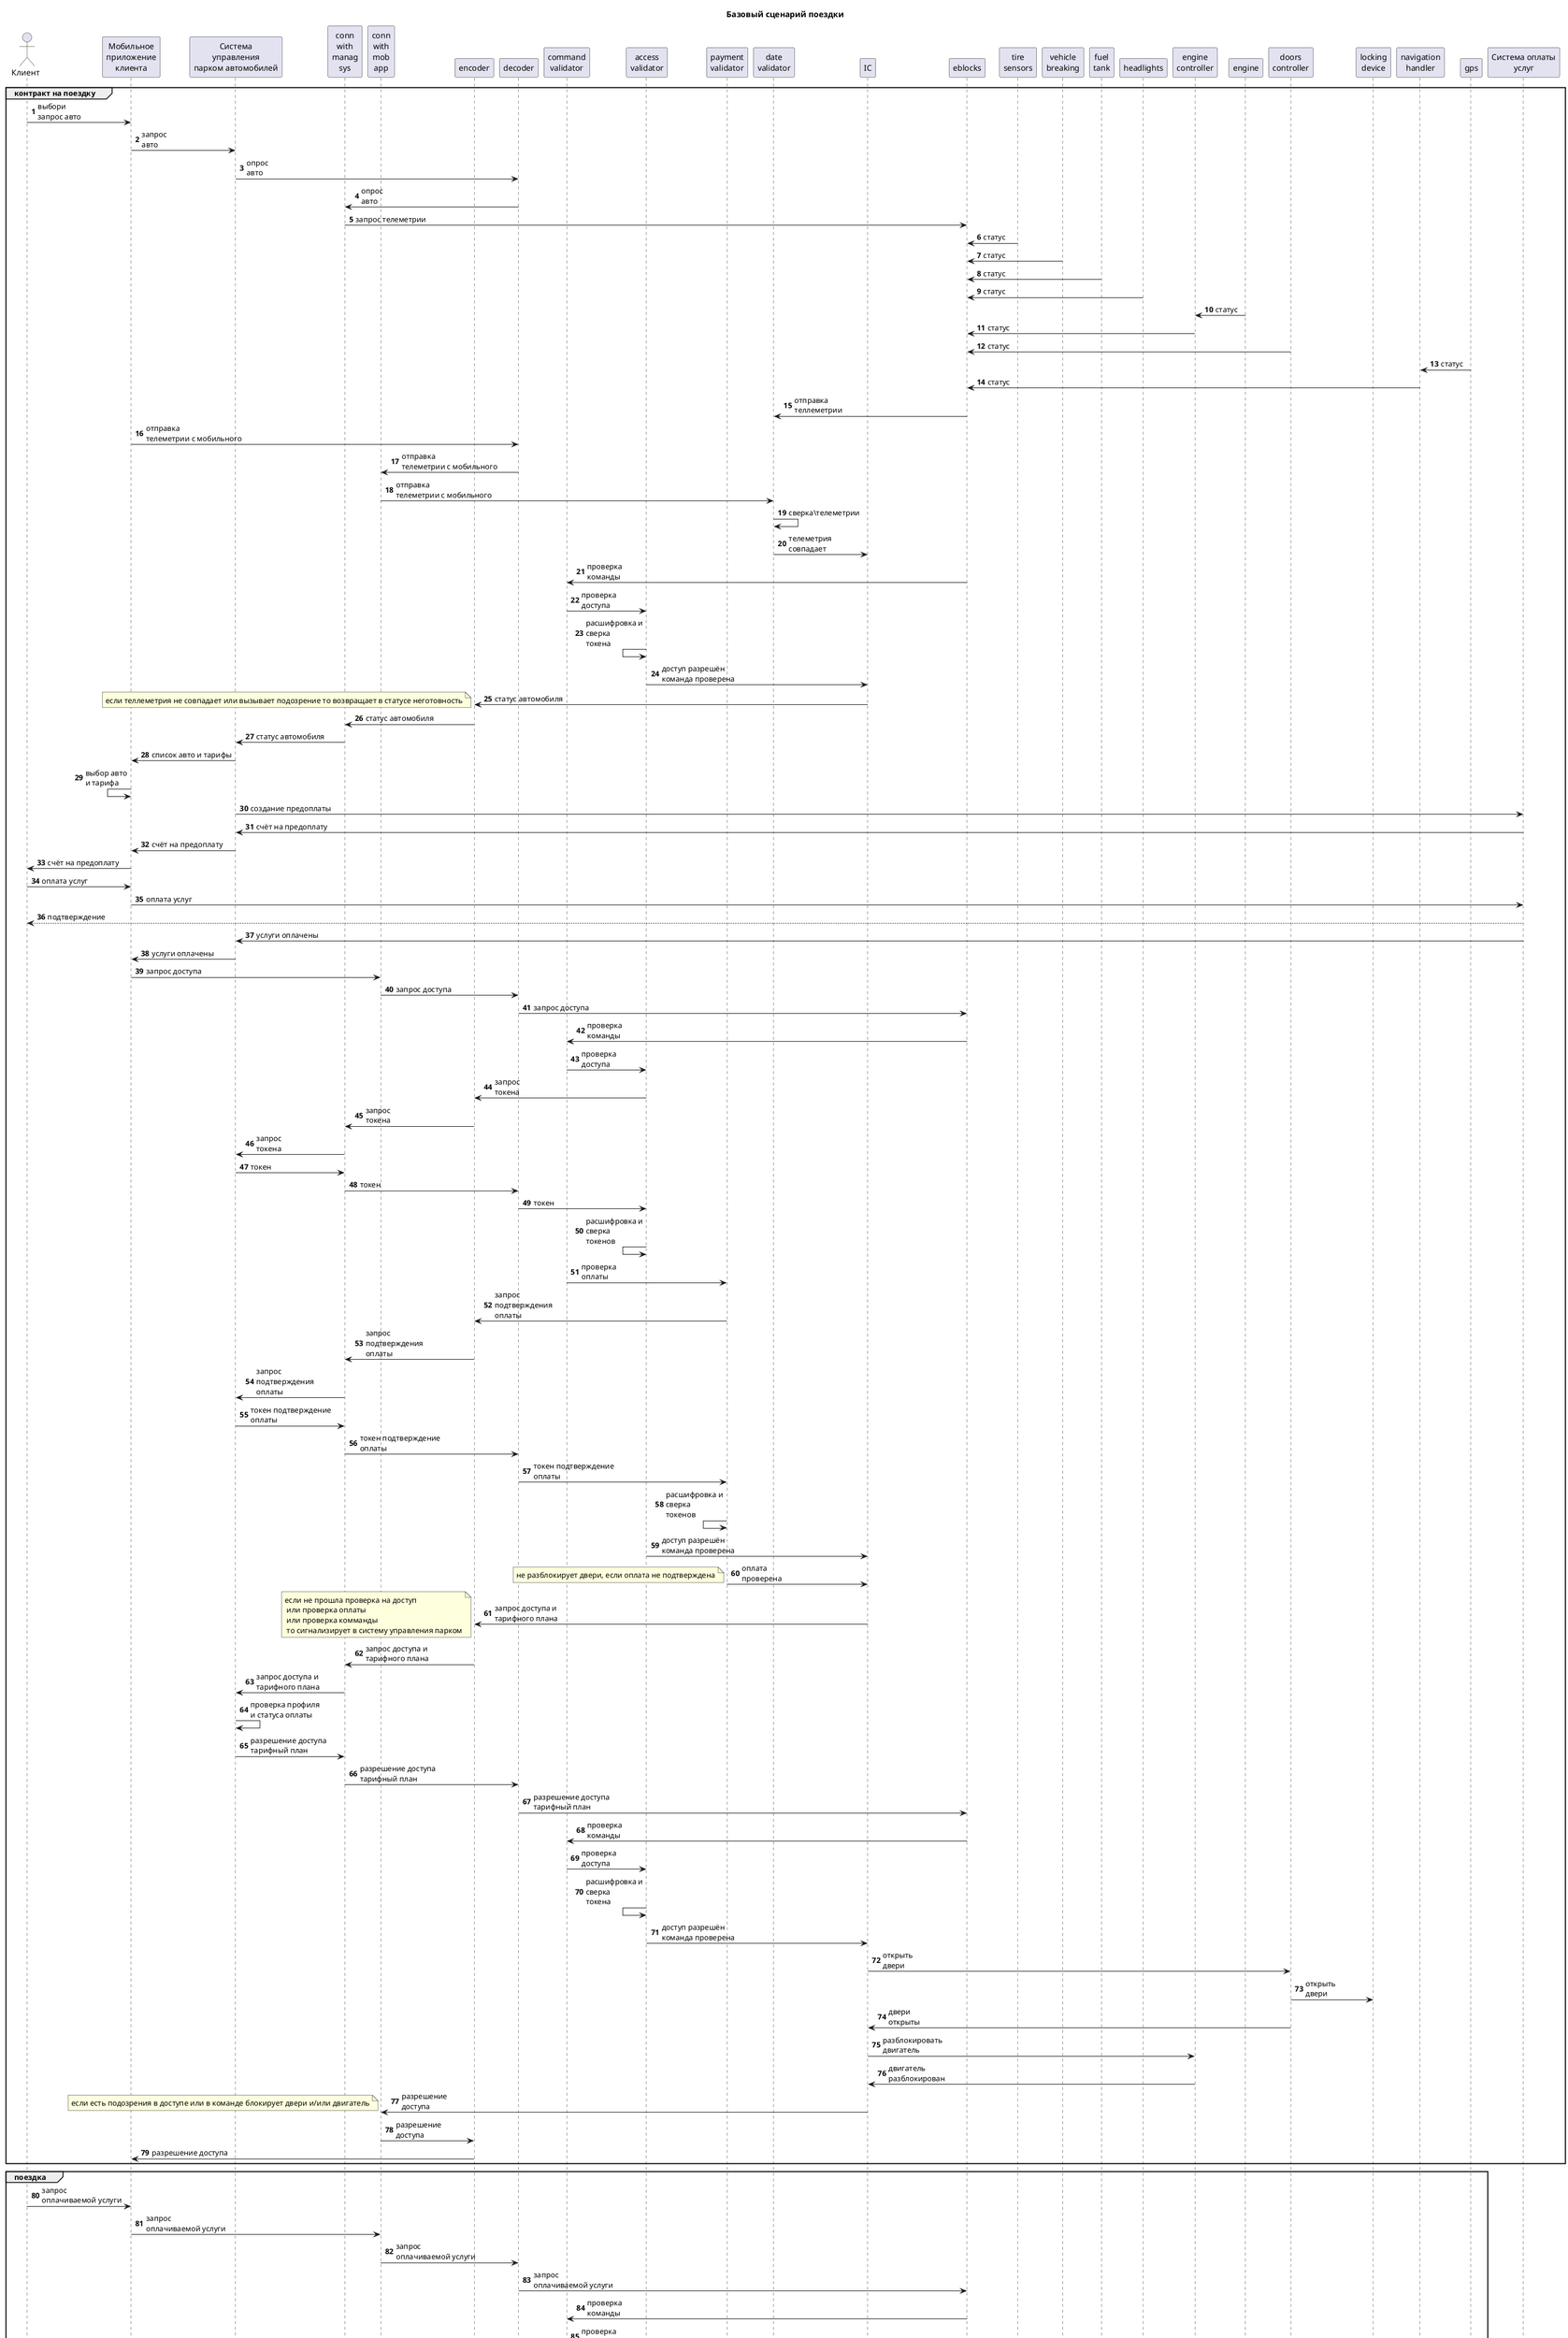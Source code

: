 @startuml sec_scen
title Базовый сценарий поездки
autonumber
actor "Клиент" as client
participant "Мобильное\nприложение\nклиента" as mobile
participant "Система\nуправления\nпарком автомобилей" as manage_sys
participant "conn\nwith\nmanag\nsys" as conn_with_manag_sys
participant "conn\nwith\nmob\napp" as conn_with_mob_app
participant "encoder" as encoder
participant "decoder" as decoder
participant "command\nvalidator" as command_validator
participant "access\nvalidator" as access_validator
participant "payment\nvalidator" as payment_validator
participant "date\nvalidator" as data_validator
participant "IC" as ic
participant "eblocks" as eblocks
participant "tire\nsensors" as tire_sensors
participant "vehicle\nbreaking" as vehicle_braking
participant "fuel\ntank" as fuel_tank
participant "headlights" as headlights
participant "engine\ncontroller" as engine_controller
participant "engine" as engine
participant "doors\ncontroller" as doors_controller
participant "locking\ndevice" as locking_device
participant "navigation\nhandler" as navigation_handler
participant "gps" as gps
participant "Система оплаты\nуслуг" as bank
group контракт на поездку
    client -> mobile: выбори\nзапрос авто
    mobile -> manage_sys: запрос\nавто
    manage_sys -> decoder: опрос\nавто
    decoder -> conn_with_manag_sys: опрос\nавто
    conn_with_manag_sys -> eblocks: запрос телеметрии
    tire_sensors -> eblocks: статус
    vehicle_braking -> eblocks: статус
    fuel_tank -> eblocks: статус
    headlights -> eblocks: статус
    engine -> engine_controller: статус
    engine_controller -> eblocks: статус
    doors_controller -> eblocks: статус
    gps -> navigation_handler: статус
    navigation_handler -> eblocks: статус
    eblocks -> data_validator: отправка\nтеллеметрии
    mobile -> decoder: отправка\nтелеметрии с мобильного
    decoder -> conn_with_mob_app: отправка\nтелеметрии с мобильного
    conn_with_mob_app -> data_validator: отправка\nтелеметрии с мобильного
    data_validator -> data_validator: сверка\телеметрии
    data_validator -> ic: телеметрия\nсовпадает
    eblocks -> command_validator: проверка\nкоманды
    command_validator -> access_validator: проверка\nдоступа
    access_validator <- access_validator: расшифровка и\nсверка\nтокена
    access_validator -> ic: доступ разрешён\nкоманда проверена
    ic -> encoder: статус автомобиля
    note left: если теллеметрия не совпадает или вызывает подозрение то возвращает в статусе неготовность
    encoder -> conn_with_manag_sys: статус автомобиля
    conn_with_manag_sys -> manage_sys: статус автомобиля
    manage_sys -> mobile: список авто и тарифы
    mobile <- mobile: выбор авто\nи тарифа
    manage_sys -> bank: создание предоплаты
    bank -> manage_sys: счёт на предоплату
    manage_sys -> mobile: счёт на предоплату
    mobile -> client: счёт на предоплату
    client -> mobile: оплата услуг
    mobile -> bank: оплата услуг
    bank --> client: подтверждение
    bank -> manage_sys: услуги оплачены
    manage_sys -> mobile: услуги оплачены
    mobile -> conn_with_mob_app: запрос доступа
    conn_with_mob_app -> decoder: запрос доступа
    decoder -> eblocks: запрос доступа
    eblocks -> command_validator: проверка\nкоманды
    command_validator -> access_validator: проверка\nдоступа
    access_validator -> encoder: запрос\nтокена
    encoder -> conn_with_manag_sys: запрос\nтокена 
    conn_with_manag_sys -> manage_sys: запрос\nтокена
    manage_sys -> conn_with_manag_sys: токен
    conn_with_manag_sys -> decoder: токен
    decoder -> access_validator: токен
    access_validator <- access_validator: расшифровка и\nсверка\nтокенов
    command_validator -> payment_validator: проверка\nоплаты
    payment_validator -> encoder: запрос\nподтверждения\nоплаты
    encoder -> conn_with_manag_sys: запрос\nподтверждения\nоплаты
    conn_with_manag_sys -> manage_sys: запрос\nподтверждения\nоплаты
    manage_sys -> conn_with_manag_sys: токен подтверждение\nоплаты
    conn_with_manag_sys -> decoder: токен подтверждение\nоплаты
    decoder -> payment_validator: токен подтверждение\nоплаты
    payment_validator <- payment_validator: расшифровка и\nсверка\nтокенов
    access_validator -> ic: доступ разрешён\nкоманда проверена
    payment_validator -> ic: оплата\nпроверена
    note left: не разблокирует двери, если оплата не подтверждена
    ic -> encoder: запрос доступа и\nтарифного плана
    note left: если не прошла проверка на доступ \n или проверка оплаты \n или проверка комманды \n то сигнализирует в систему управления парком
    encoder -> conn_with_manag_sys: запрос доступа и\nтарифного плана
    conn_with_manag_sys -> manage_sys: запрос доступа и\nтарифного плана
    manage_sys -> manage_sys: проверка профиля\nи статуса оплаты
    manage_sys -> conn_with_manag_sys: разрешение доступа\nтарифный план
    conn_with_manag_sys -> decoder: разрешение доступа\nтарифный план
    decoder -> eblocks: разрешение доступа\nтарифный план
    eblocks -> command_validator: проверка\nкоманды
    command_validator -> access_validator: проверка\nдоступа
    access_validator <- access_validator: расшифровка и\nсверка\nтокена
    access_validator -> ic: доступ разрешён\nкоманда проверена
    ic -> doors_controller: открыть\nдвери
    doors_controller -> locking_device: открыть\nдвери
    doors_controller -> ic: двери\nоткрыты
    ic -> engine_controller: разблокировать\nдвигатель
    engine_controller -> ic: двигатель\nразблокирован
    ic -> conn_with_mob_app: разрешение\nдоступа
    note left: если есть подозрения в доступе или в команде блокирует двери и/или двигатель
    conn_with_mob_app -> encoder: разрешение\nдоступа
    encoder -> mobile: разрешение доступа
end
group поездка
    client -> mobile: запрос\nоплачиваемой услуги
    mobile -> conn_with_mob_app: запрос\nоплачиваемой услуги
    conn_with_mob_app -> decoder: запрос\nоплачиваемой услуги
    decoder -> eblocks: запрос\nоплачиваемой услуги
    eblocks -> command_validator: проверка\nкоманды
    command_validator -> access_validator: проверка\nдоступа
    access_validator -> encoder: запрос\nтокена
    encoder -> conn_with_manag_sys: запрос\nтокена 
    conn_with_manag_sys -> manage_sys: запрос\nтокена
    manage_sys -> conn_with_manag_sys: токен
    conn_with_manag_sys -> decoder: токен
    decoder -> access_validator: токен
    access_validator <- access_validator: расшифровка и\nсверка\nтокенов
    command_validator -> payment_validator: проверка\nоплаты
    payment_validator -> encoder: запрос\nподтверждения\nоплаты
    encoder -> conn_with_manag_sys: запрос\nподтверждения\nоплаты
    conn_with_manag_sys -> manage_sys: запрос\nподтверждения\nоплаты
    manage_sys -> conn_with_manag_sys: токен подтверждение\nоплаты
    conn_with_manag_sys -> decoder: токен подтверждение\nоплаты
    decoder -> payment_validator: токен подтверждение\nоплаты
    payment_validator <- payment_validator: расшифровка и\nсверка\nтокенов
    access_validator -> ic: доступ разрешён\nкоманда проверена
    payment_validator -> ic: оплата\nпроверена
    ic -> ic: выполнение\nуслуги
    ic -> eblocks: стастус\nвыполнения\nзапроса на услугу
    eblocks -> command_validator: проверка\nкоманды
    command_validator -> access_validator: проверка\nдоступа
    access_validator -> encoder: запрос\nтокена
    encoder -> conn_with_manag_sys: запрос\nтокена 
    conn_with_manag_sys -> manage_sys: запрос\nтокена
    manage_sys -> conn_with_manag_sys: токен
    conn_with_manag_sys -> decoder: токен
    decoder -> access_validator: токен
    access_validator <- access_validator: расшифровка и\nсверка\nтокенов
    access_validator -> ic: доступ разрешён\nкоманда проверена
    ic -> encoder: стастус\nвыполнения\nзапроса на услугу
    encoder -> conn_with_mob_app: стастус\nвыполнения\nзапроса на услугу
    ic -> eblocks: запрос телеметрии
    tire_sensors -> eblocks: статус
    vehicle_braking -> eblocks: статус
    fuel_tank -> eblocks: статус
    headlights -> eblocks: статус
    engine -> engine_controller: статус
    engine_controller -> eblocks: статус
    doors_controller -> eblocks: статус
    gps -> navigation_handler: статус
    navigation_handler -> eblocks: статус
    eblocks -> data_validator: отправка\nтеллеметрии
    mobile -> decoder: отправка\nтелеметрии с мобильного
    decoder -> conn_with_mob_app: отправка\nтелеметрии с мобильного
    conn_with_mob_app -> data_validator: отправка\nтелеметрии с мобильного
    data_validator -> data_validator: сверка\телеметрии
    data_validator -> ic: телеметрия\nсовпадает
    note left: если data_validator не подтвердил корректность данных \nили сомневается в исправности автомобиля, \nто присылает уведомления о подтверждении данных клиенту,\nесли не соблюдается скорость или район поездки, то предупреждает 3 раза,\n на 4 блокирует возможность разгоняться и отправляет уведомлени в систему паркинга
    ic -> encoder: статус автомобиля
    encoder -> conn_with_manag_sys: статус автомобиля
    conn_with_manag_sys -> manage_sys: статус автомобиля
end
group завершение поездки и возврат авто
    client -> mobile: возврат авто
    mobile -> conn_with_mob_app: возврат авто
    conn_with_mob_app -> decoder: возврат авто
    decoder -> eblocks: возврат авто
    eblocks -> command_validator: проверка\nкоманды
    command_validator -> access_validator: проверка\nдоступа
    access_validator -> encoder: запрос\nтокена
    encoder -> conn_with_manag_sys: запрос\nтокена 
    conn_with_manag_sys -> manage_sys: запрос\nтокена
    manage_sys -> conn_with_manag_sys: токен
    conn_with_manag_sys -> decoder: токен
    decoder -> access_validator: токен
    access_validator <- access_validator: расшифровка и\nсверка\nтокенов
    access_validator -> ic: доступ разрешён\nкоманда проверена
    ic -> eblocks: запрос телеметрии
    tire_sensors -> eblocks: статус
    vehicle_braking -> eblocks: статус
    fuel_tank -> eblocks: статус
    headlights -> eblocks: статус
    engine -> engine_controller: статус
    engine_controller -> eblocks: статус
    doors_controller -> eblocks: статус
    gps -> navigation_handler: статус
    navigation_handler -> eblocks: статус
    eblocks -> data_validator: отправка\nтеллеметрии
    mobile -> decoder: отправка\nтелеметрии с мобильного
    decoder -> conn_with_mob_app: отправка\nтелеметрии с мобильного
    conn_with_mob_app -> data_validator: отправка\nтелеметрии с мобильного
    data_validator -> data_validator: сверка\телеметрии
    data_validator -> ic: телеметрия\nсовпадает
    ic -> encoder: возврат авто\nсводка по поездке
    encoder -> conn_with_manag_sys: возврат авто\nсводка по поездке
    conn_with_manag_sys -> manage_sys: возврат авто\nсводка по поездке
    manage_sys -> bank: создание\nфинального счёта
    bank -> mobile: финальный счёт
    mobile -> client: финальный счёт
    client -> mobile: оплата
    mobile -> bank: оплата
    bank -> mobile: финальный чек\nпо услуге
    mobile -> client: финальный чек\nпо услуге
    ic -> eblocks: возврат авто
    eblocks -> command_validator: проверка\nкоманды
    command_validator -> access_validator: проверка\nдоступа
    access_validator -> encoder: запрос\nтокена
    encoder -> conn_with_manag_sys: запрос\nтокена 
    conn_with_manag_sys -> manage_sys: запрос\nтокена
    manage_sys -> conn_with_manag_sys: токен
    conn_with_manag_sys -> decoder: токен
    decoder -> access_validator: токен
    access_validator <- access_validator: расшифровка и\nсверка\nтокенов
    command_validator -> payment_validator: проверка\nоплаты
    payment_validator -> encoder: запрос\nподтверждения\nоплаты
    encoder -> conn_with_manag_sys: запрос\nподтверждения\nоплаты
    conn_with_manag_sys -> manage_sys: запрос\nподтверждения\nоплаты
    manage_sys -> conn_with_manag_sys: токен подтверждение\nоплаты
    conn_with_manag_sys -> decoder: токен подтверждение\nоплаты
    decoder -> payment_validator: токен подтверждение\nоплаты
    payment_validator <- payment_validator: расшифровка и\nсверка\nтокенов
    access_validator -> ic: доступ разрешён\nкоманда проверена
    payment_validator -> ic: оплата\nпроверена
    note left: если оплата не прошла уведомляет систему контроля парка и уведомляет клиента\n и не завершает аренду
    ic -> engine_controller: заблокировать двигатель
    engine_controller -> ic: двигатель заблокирован
    ic -> doors_controller: закрыть двери
    doors_controller -> locking_device: закрыть двери
    doors_controller -> ic: двери закрыты
end
@enduml
